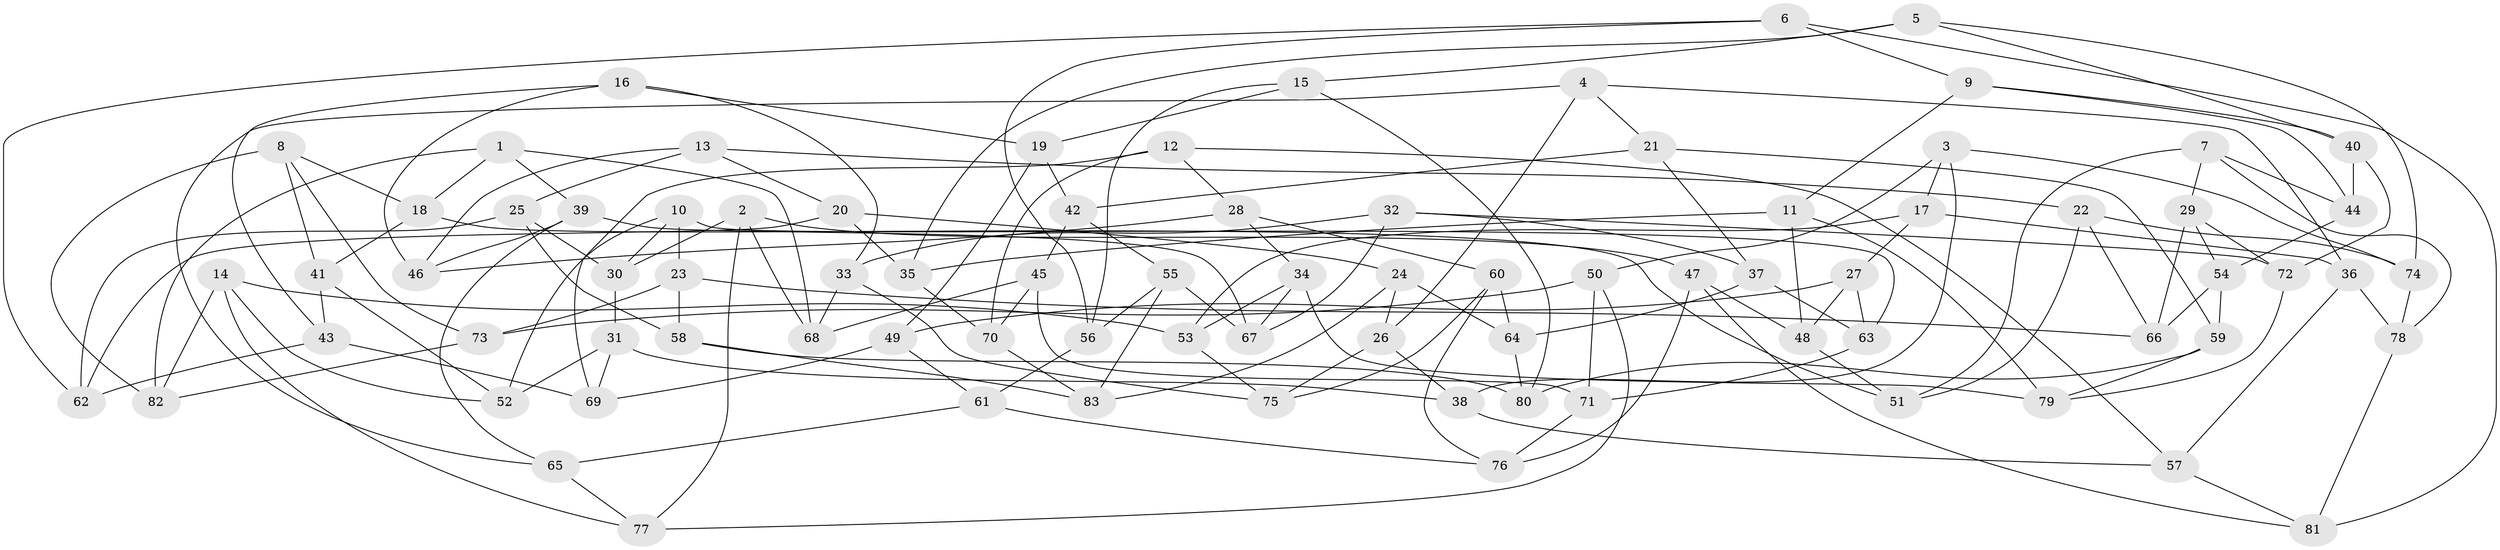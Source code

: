 // coarse degree distribution, {5: 0.034482758620689655, 6: 0.39655172413793105, 4: 0.5689655172413793}
// Generated by graph-tools (version 1.1) at 2025/52/02/27/25 19:52:34]
// undirected, 83 vertices, 166 edges
graph export_dot {
graph [start="1"]
  node [color=gray90,style=filled];
  1;
  2;
  3;
  4;
  5;
  6;
  7;
  8;
  9;
  10;
  11;
  12;
  13;
  14;
  15;
  16;
  17;
  18;
  19;
  20;
  21;
  22;
  23;
  24;
  25;
  26;
  27;
  28;
  29;
  30;
  31;
  32;
  33;
  34;
  35;
  36;
  37;
  38;
  39;
  40;
  41;
  42;
  43;
  44;
  45;
  46;
  47;
  48;
  49;
  50;
  51;
  52;
  53;
  54;
  55;
  56;
  57;
  58;
  59;
  60;
  61;
  62;
  63;
  64;
  65;
  66;
  67;
  68;
  69;
  70;
  71;
  72;
  73;
  74;
  75;
  76;
  77;
  78;
  79;
  80;
  81;
  82;
  83;
  1 -- 68;
  1 -- 82;
  1 -- 39;
  1 -- 18;
  2 -- 47;
  2 -- 68;
  2 -- 77;
  2 -- 30;
  3 -- 50;
  3 -- 74;
  3 -- 17;
  3 -- 38;
  4 -- 36;
  4 -- 65;
  4 -- 21;
  4 -- 26;
  5 -- 40;
  5 -- 74;
  5 -- 15;
  5 -- 35;
  6 -- 56;
  6 -- 9;
  6 -- 81;
  6 -- 62;
  7 -- 29;
  7 -- 44;
  7 -- 78;
  7 -- 51;
  8 -- 82;
  8 -- 41;
  8 -- 73;
  8 -- 18;
  9 -- 11;
  9 -- 40;
  9 -- 44;
  10 -- 23;
  10 -- 30;
  10 -- 63;
  10 -- 52;
  11 -- 79;
  11 -- 35;
  11 -- 48;
  12 -- 69;
  12 -- 70;
  12 -- 57;
  12 -- 28;
  13 -- 20;
  13 -- 25;
  13 -- 46;
  13 -- 22;
  14 -- 82;
  14 -- 52;
  14 -- 53;
  14 -- 77;
  15 -- 56;
  15 -- 80;
  15 -- 19;
  16 -- 43;
  16 -- 46;
  16 -- 33;
  16 -- 19;
  17 -- 53;
  17 -- 36;
  17 -- 27;
  18 -- 41;
  18 -- 51;
  19 -- 49;
  19 -- 42;
  20 -- 62;
  20 -- 35;
  20 -- 24;
  21 -- 59;
  21 -- 37;
  21 -- 42;
  22 -- 51;
  22 -- 66;
  22 -- 74;
  23 -- 58;
  23 -- 73;
  23 -- 66;
  24 -- 26;
  24 -- 83;
  24 -- 64;
  25 -- 58;
  25 -- 62;
  25 -- 30;
  26 -- 38;
  26 -- 75;
  27 -- 48;
  27 -- 63;
  27 -- 49;
  28 -- 46;
  28 -- 34;
  28 -- 60;
  29 -- 54;
  29 -- 66;
  29 -- 72;
  30 -- 31;
  31 -- 52;
  31 -- 38;
  31 -- 69;
  32 -- 37;
  32 -- 72;
  32 -- 33;
  32 -- 67;
  33 -- 75;
  33 -- 68;
  34 -- 67;
  34 -- 53;
  34 -- 79;
  35 -- 70;
  36 -- 57;
  36 -- 78;
  37 -- 64;
  37 -- 63;
  38 -- 57;
  39 -- 67;
  39 -- 65;
  39 -- 46;
  40 -- 44;
  40 -- 72;
  41 -- 52;
  41 -- 43;
  42 -- 45;
  42 -- 55;
  43 -- 69;
  43 -- 62;
  44 -- 54;
  45 -- 71;
  45 -- 70;
  45 -- 68;
  47 -- 48;
  47 -- 81;
  47 -- 76;
  48 -- 51;
  49 -- 61;
  49 -- 69;
  50 -- 73;
  50 -- 71;
  50 -- 77;
  53 -- 75;
  54 -- 59;
  54 -- 66;
  55 -- 56;
  55 -- 83;
  55 -- 67;
  56 -- 61;
  57 -- 81;
  58 -- 80;
  58 -- 83;
  59 -- 79;
  59 -- 80;
  60 -- 64;
  60 -- 75;
  60 -- 76;
  61 -- 65;
  61 -- 76;
  63 -- 71;
  64 -- 80;
  65 -- 77;
  70 -- 83;
  71 -- 76;
  72 -- 79;
  73 -- 82;
  74 -- 78;
  78 -- 81;
}
